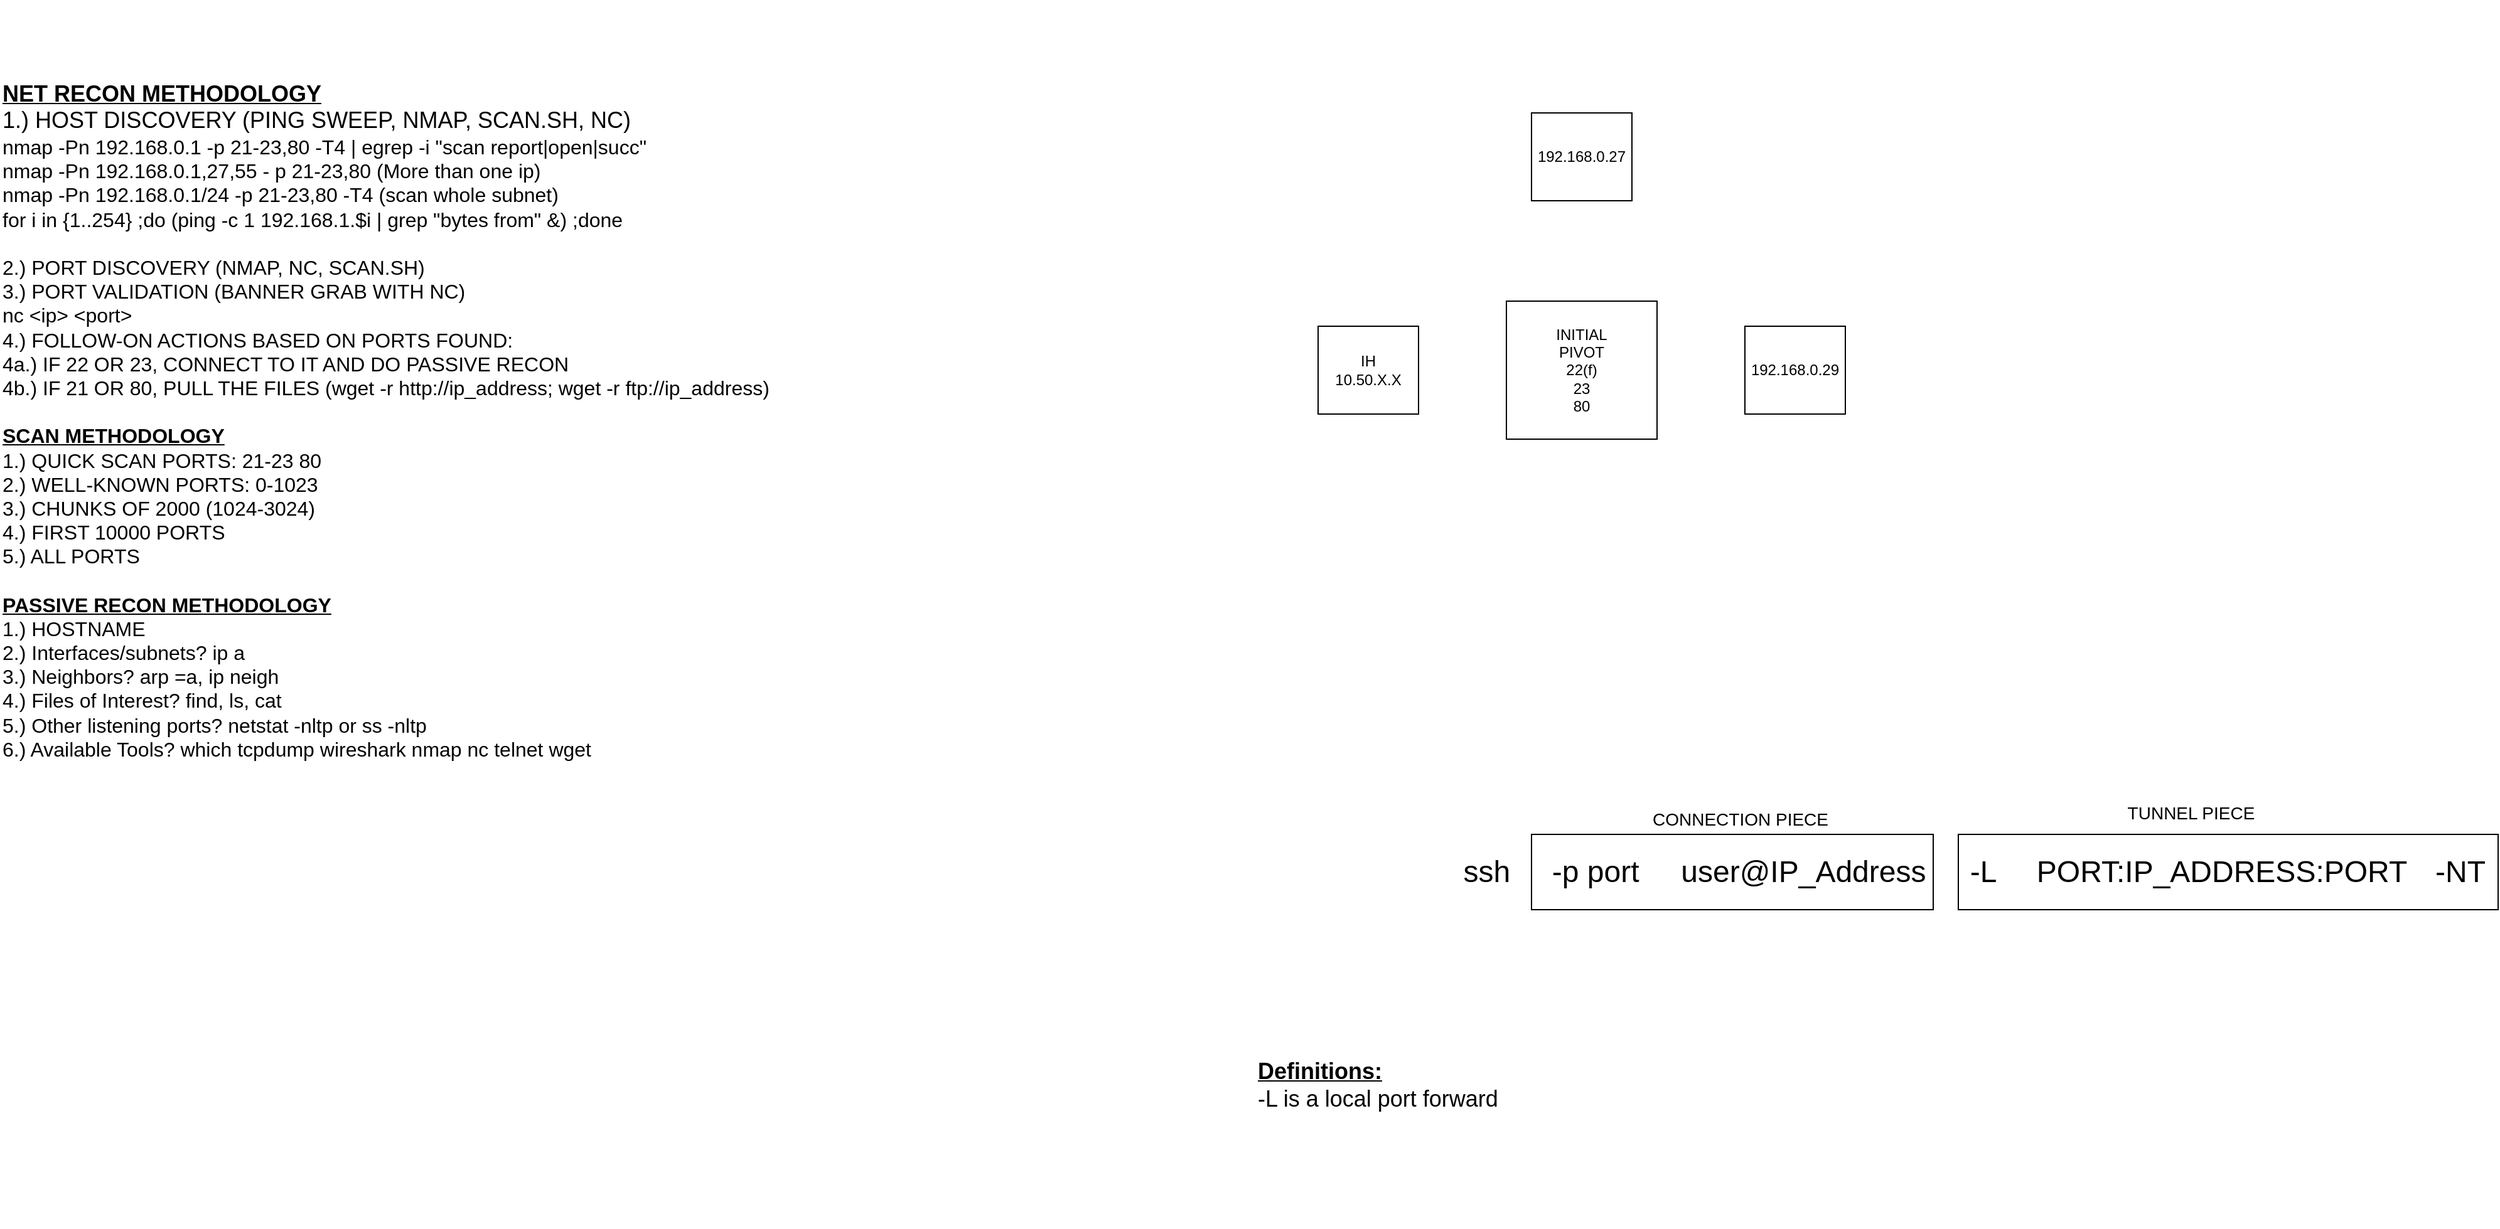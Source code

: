 <mxfile version="20.8.0" type="github">
  <diagram id="6IpJzxctdk1KV1eEZQXn" name="Page-1">
    <mxGraphModel dx="2882" dy="1126" grid="1" gridSize="10" guides="1" tooltips="1" connect="1" arrows="1" fold="1" page="1" pageScale="1" pageWidth="850" pageHeight="1100" math="0" shadow="0">
      <root>
        <mxCell id="0" />
        <mxCell id="1" parent="0" />
        <mxCell id="r2yNoiYbQeCpv3nFTYzb-10" value="" style="rounded=0;whiteSpace=wrap;html=1;fontSize=18;" vertex="1" parent="1">
          <mxGeometry x="1560" y="665" width="430" height="60" as="geometry" />
        </mxCell>
        <mxCell id="r2yNoiYbQeCpv3nFTYzb-4" value="" style="rounded=0;whiteSpace=wrap;html=1;fontSize=18;" vertex="1" parent="1">
          <mxGeometry x="1220" y="665" width="320" height="60" as="geometry" />
        </mxCell>
        <mxCell id="fvO3KNyIIssVne_HvKWL-1" value="&lt;div&gt;IH&lt;/div&gt;&lt;div&gt;10.50.X.X&lt;br&gt;&lt;/div&gt;" style="rounded=0;whiteSpace=wrap;html=1;" parent="1" vertex="1">
          <mxGeometry x="1050" y="260" width="80" height="70" as="geometry" />
        </mxCell>
        <mxCell id="fvO3KNyIIssVne_HvKWL-2" value="&lt;div&gt;INITIAL&lt;/div&gt;&lt;div&gt;PIVOT&lt;/div&gt;&lt;div&gt;22(f)&lt;br&gt;&lt;/div&gt;&lt;div&gt;23&lt;/div&gt;&lt;div&gt;80&lt;br&gt;&lt;/div&gt;" style="rounded=0;whiteSpace=wrap;html=1;" parent="1" vertex="1">
          <mxGeometry x="1200" y="240" width="120" height="110" as="geometry" />
        </mxCell>
        <mxCell id="fvO3KNyIIssVne_HvKWL-3" value="&lt;div align=&quot;left&quot;&gt;&lt;font style=&quot;font-size: 18px;&quot;&gt;&lt;b&gt;&lt;u&gt;NET RECON METHODOLOGY&lt;/u&gt;&lt;/b&gt;&lt;/font&gt;&lt;/div&gt;&lt;div align=&quot;left&quot;&gt;&lt;font style=&quot;font-size: 18px;&quot; size=&quot;3&quot;&gt;1.) HOST DISCOVERY (PING SWEEP, NMAP, SCAN.SH, NC)&lt;/font&gt;&lt;/div&gt;&lt;div align=&quot;left&quot;&gt;&lt;font size=&quot;3&quot;&gt;nmap -Pn 192.168.0.1 -p 21-23,80 -T4 | egrep -i &quot;scan report|open|succ&quot;&lt;br&gt;&lt;/font&gt;&lt;/div&gt;&lt;div align=&quot;left&quot;&gt;&lt;font size=&quot;3&quot;&gt;nmap -Pn 192.168.0.1,27,55 - p 21-23,80 (More than one ip)&lt;br&gt;&lt;/font&gt;&lt;/div&gt;&lt;div align=&quot;left&quot;&gt;&lt;font size=&quot;3&quot;&gt;nmap -Pn 192.168.0.1/24 -p 21-23,80 -T4 (scan whole subnet)&lt;/font&gt;&lt;/div&gt;&lt;div align=&quot;left&quot;&gt;&lt;font size=&quot;3&quot;&gt;for i in {1..254} ;do (ping -c 1 192.168.1.$i | grep &quot;bytes from&quot; &amp;amp;) ;done&lt;br&gt;&lt;/font&gt;&lt;/div&gt;&lt;div align=&quot;left&quot;&gt;&lt;font size=&quot;3&quot;&gt;&lt;br&gt;&lt;/font&gt;&lt;/div&gt;&lt;div align=&quot;left&quot;&gt;&lt;font size=&quot;3&quot;&gt;2.) PORT DISCOVERY (NMAP, NC, SCAN.SH)&lt;/font&gt;&lt;/div&gt;&lt;div align=&quot;left&quot;&gt;&lt;font size=&quot;3&quot;&gt;3.) PORT VALIDATION (BANNER GRAB WITH NC)&lt;/font&gt;&lt;/div&gt;&lt;div align=&quot;left&quot;&gt;&lt;font size=&quot;3&quot;&gt;nc &amp;lt;ip&amp;gt; &amp;lt;port&amp;gt;&lt;br&gt;&lt;/font&gt;&lt;/div&gt;&lt;div align=&quot;left&quot;&gt;&lt;font size=&quot;3&quot;&gt;4.) FOLLOW-ON ACTIONS BASED ON PORTS FOUND:&lt;/font&gt;&lt;/div&gt;&lt;div align=&quot;left&quot;&gt;&lt;font size=&quot;3&quot;&gt;&lt;span style=&quot;&quot;&gt; &lt;/span&gt;4a.) IF 22 OR 23, CONNECT TO IT AND DO PASSIVE RECON&lt;/font&gt;&lt;/div&gt;&lt;div align=&quot;left&quot;&gt;&lt;font size=&quot;3&quot;&gt;&lt;span style=&quot;&quot;&gt; &lt;/span&gt;4b.) IF 21 OR 80, PULL THE FILES (wget -r http://ip_address; wget -r ftp://ip_address)&lt;/font&gt;&lt;/div&gt;&lt;div align=&quot;left&quot;&gt;&lt;font size=&quot;3&quot;&gt;&lt;u&gt;&lt;br&gt;&lt;/u&gt;&lt;/font&gt;&lt;/div&gt;&lt;div align=&quot;left&quot;&gt;&lt;font size=&quot;3&quot;&gt;&lt;b&gt;&lt;u&gt;SCAN METHODOLOGY&lt;/u&gt;&lt;/b&gt;&lt;/font&gt;&lt;/div&gt;&lt;div align=&quot;left&quot;&gt;&lt;font size=&quot;3&quot;&gt;1.) QUICK SCAN PORTS: 21-23 80&lt;/font&gt;&lt;/div&gt;&lt;div align=&quot;left&quot;&gt;&lt;font size=&quot;3&quot;&gt;2.) WELL-KNOWN PORTS: 0-1023&lt;/font&gt;&lt;/div&gt;&lt;div align=&quot;left&quot;&gt;&lt;font size=&quot;3&quot;&gt;3.) CHUNKS OF 2000 (1024-3024)&lt;/font&gt;&lt;/div&gt;&lt;div align=&quot;left&quot;&gt;&lt;font size=&quot;3&quot;&gt;4.) FIRST 10000 PORTS&lt;/font&gt;&lt;/div&gt;&lt;div align=&quot;left&quot;&gt;&lt;font size=&quot;3&quot;&gt;5.) ALL PORTS&lt;br&gt;&lt;/font&gt;&lt;/div&gt;&lt;div align=&quot;left&quot;&gt;&lt;font size=&quot;3&quot;&gt;&lt;br&gt;&lt;/font&gt;&lt;/div&gt;&lt;div align=&quot;left&quot;&gt;&lt;font size=&quot;3&quot;&gt;&lt;b&gt;&lt;u&gt;PASSIVE RECON METHODOLOGY&lt;/u&gt;&lt;/b&gt;&lt;/font&gt;&lt;/div&gt;&lt;div align=&quot;left&quot;&gt;&lt;font size=&quot;3&quot;&gt;1.) HOSTNAME&lt;/font&gt;&lt;/div&gt;&lt;div align=&quot;left&quot;&gt;&lt;font size=&quot;3&quot;&gt;2.) Interfaces/subnets? ip a&lt;/font&gt;&lt;/div&gt;&lt;div align=&quot;left&quot;&gt;&lt;font size=&quot;3&quot;&gt;3.) Neighbors? arp =a, ip neigh&lt;/font&gt;&lt;/div&gt;&lt;div align=&quot;left&quot;&gt;&lt;font size=&quot;3&quot;&gt;4.) Files of Interest? find, ls, cat&lt;/font&gt;&lt;/div&gt;&lt;div align=&quot;left&quot;&gt;&lt;font size=&quot;3&quot;&gt;5.) Other listening ports? netstat -nltp or ss -nltp&lt;br&gt;&lt;/font&gt;&lt;/div&gt;&lt;div align=&quot;left&quot;&gt;&lt;font size=&quot;3&quot;&gt;6.) Available Tools? which tcpdump wireshark nmap nc telnet wget&lt;br&gt;&lt;/font&gt;&lt;/div&gt;&lt;div align=&quot;left&quot;&gt;&lt;font size=&quot;3&quot;&gt;&lt;br&gt;&lt;/font&gt;&lt;/div&gt;" style="text;html=1;strokeColor=none;fillColor=none;align=left;verticalAlign=middle;whiteSpace=wrap;rounded=0;" parent="1" vertex="1">
          <mxGeometry width="740" height="690" as="geometry" />
        </mxCell>
        <mxCell id="fvO3KNyIIssVne_HvKWL-4" value="192.168.0.29" style="rounded=0;whiteSpace=wrap;html=1;" parent="1" vertex="1">
          <mxGeometry x="1390" y="260" width="80" height="70" as="geometry" />
        </mxCell>
        <mxCell id="fvO3KNyIIssVne_HvKWL-5" value="192.168.0.27" style="rounded=0;whiteSpace=wrap;html=1;" parent="1" vertex="1">
          <mxGeometry x="1220" y="90" width="80" height="70" as="geometry" />
        </mxCell>
        <mxCell id="r2yNoiYbQeCpv3nFTYzb-2" value="&lt;div align=&quot;left&quot;&gt;&lt;b&gt;&lt;u&gt;Definitions:&lt;/u&gt;&lt;/b&gt;&lt;/div&gt;&lt;div align=&quot;left&quot;&gt;-L is a local port forward&lt;br&gt;&lt;/div&gt;" style="text;html=1;strokeColor=none;fillColor=none;align=left;verticalAlign=middle;whiteSpace=wrap;rounded=0;fontSize=18;" vertex="1" parent="1">
          <mxGeometry x="1000" y="760" width="580" height="210" as="geometry" />
        </mxCell>
        <mxCell id="r2yNoiYbQeCpv3nFTYzb-3" value="&lt;font style=&quot;font-size: 24px;&quot;&gt;ssh &amp;nbsp; &amp;nbsp; -p port&amp;nbsp;&amp;nbsp;&amp;nbsp;&amp;nbsp; user@IP_Address&lt;/font&gt;" style="text;html=1;strokeColor=none;fillColor=none;align=center;verticalAlign=middle;whiteSpace=wrap;rounded=0;fontSize=18;" vertex="1" parent="1">
          <mxGeometry x="1100" y="680" width="500" height="30" as="geometry" />
        </mxCell>
        <mxCell id="r2yNoiYbQeCpv3nFTYzb-6" value="&lt;font style=&quot;font-size: 14px;&quot;&gt;CONNECTION PIECE&lt;br&gt;&lt;/font&gt;" style="text;html=1;strokeColor=none;fillColor=none;align=center;verticalAlign=middle;whiteSpace=wrap;rounded=0;fontSize=24;" vertex="1" parent="1">
          <mxGeometry x="1303.5" y="635" width="165" height="30" as="geometry" />
        </mxCell>
        <mxCell id="r2yNoiYbQeCpv3nFTYzb-8" value="-L" style="text;html=1;strokeColor=none;fillColor=none;align=center;verticalAlign=middle;whiteSpace=wrap;rounded=0;fontSize=24;" vertex="1" parent="1">
          <mxGeometry x="1550" y="680" width="60" height="30" as="geometry" />
        </mxCell>
        <mxCell id="r2yNoiYbQeCpv3nFTYzb-9" value="PORT:IP_ADDRESS:PORT" style="text;html=1;strokeColor=none;fillColor=none;align=center;verticalAlign=middle;whiteSpace=wrap;rounded=0;fontSize=24;" vertex="1" parent="1">
          <mxGeometry x="1740" y="680" width="60" height="30" as="geometry" />
        </mxCell>
        <mxCell id="r2yNoiYbQeCpv3nFTYzb-12" value="&lt;font style=&quot;font-size: 14px;&quot;&gt;TUNNEL PIECE&lt;br&gt;&lt;/font&gt;" style="text;html=1;strokeColor=none;fillColor=none;align=center;verticalAlign=middle;whiteSpace=wrap;rounded=0;fontSize=24;" vertex="1" parent="1">
          <mxGeometry x="1662.5" y="630" width="165" height="30" as="geometry" />
        </mxCell>
        <mxCell id="r2yNoiYbQeCpv3nFTYzb-13" value="-NT" style="text;html=1;strokeColor=none;fillColor=none;align=center;verticalAlign=middle;whiteSpace=wrap;rounded=0;fontSize=24;" vertex="1" parent="1">
          <mxGeometry x="1930" y="680" width="60" height="30" as="geometry" />
        </mxCell>
        <mxCell id="r2yNoiYbQeCpv3nFTYzb-14" style="edgeStyle=orthogonalEdgeStyle;rounded=0;orthogonalLoop=1;jettySize=auto;html=1;exitX=0.5;exitY=1;exitDx=0;exitDy=0;fontSize=24;" edge="1" parent="1" source="r2yNoiYbQeCpv3nFTYzb-2" target="r2yNoiYbQeCpv3nFTYzb-2">
          <mxGeometry relative="1" as="geometry" />
        </mxCell>
      </root>
    </mxGraphModel>
  </diagram>
</mxfile>

